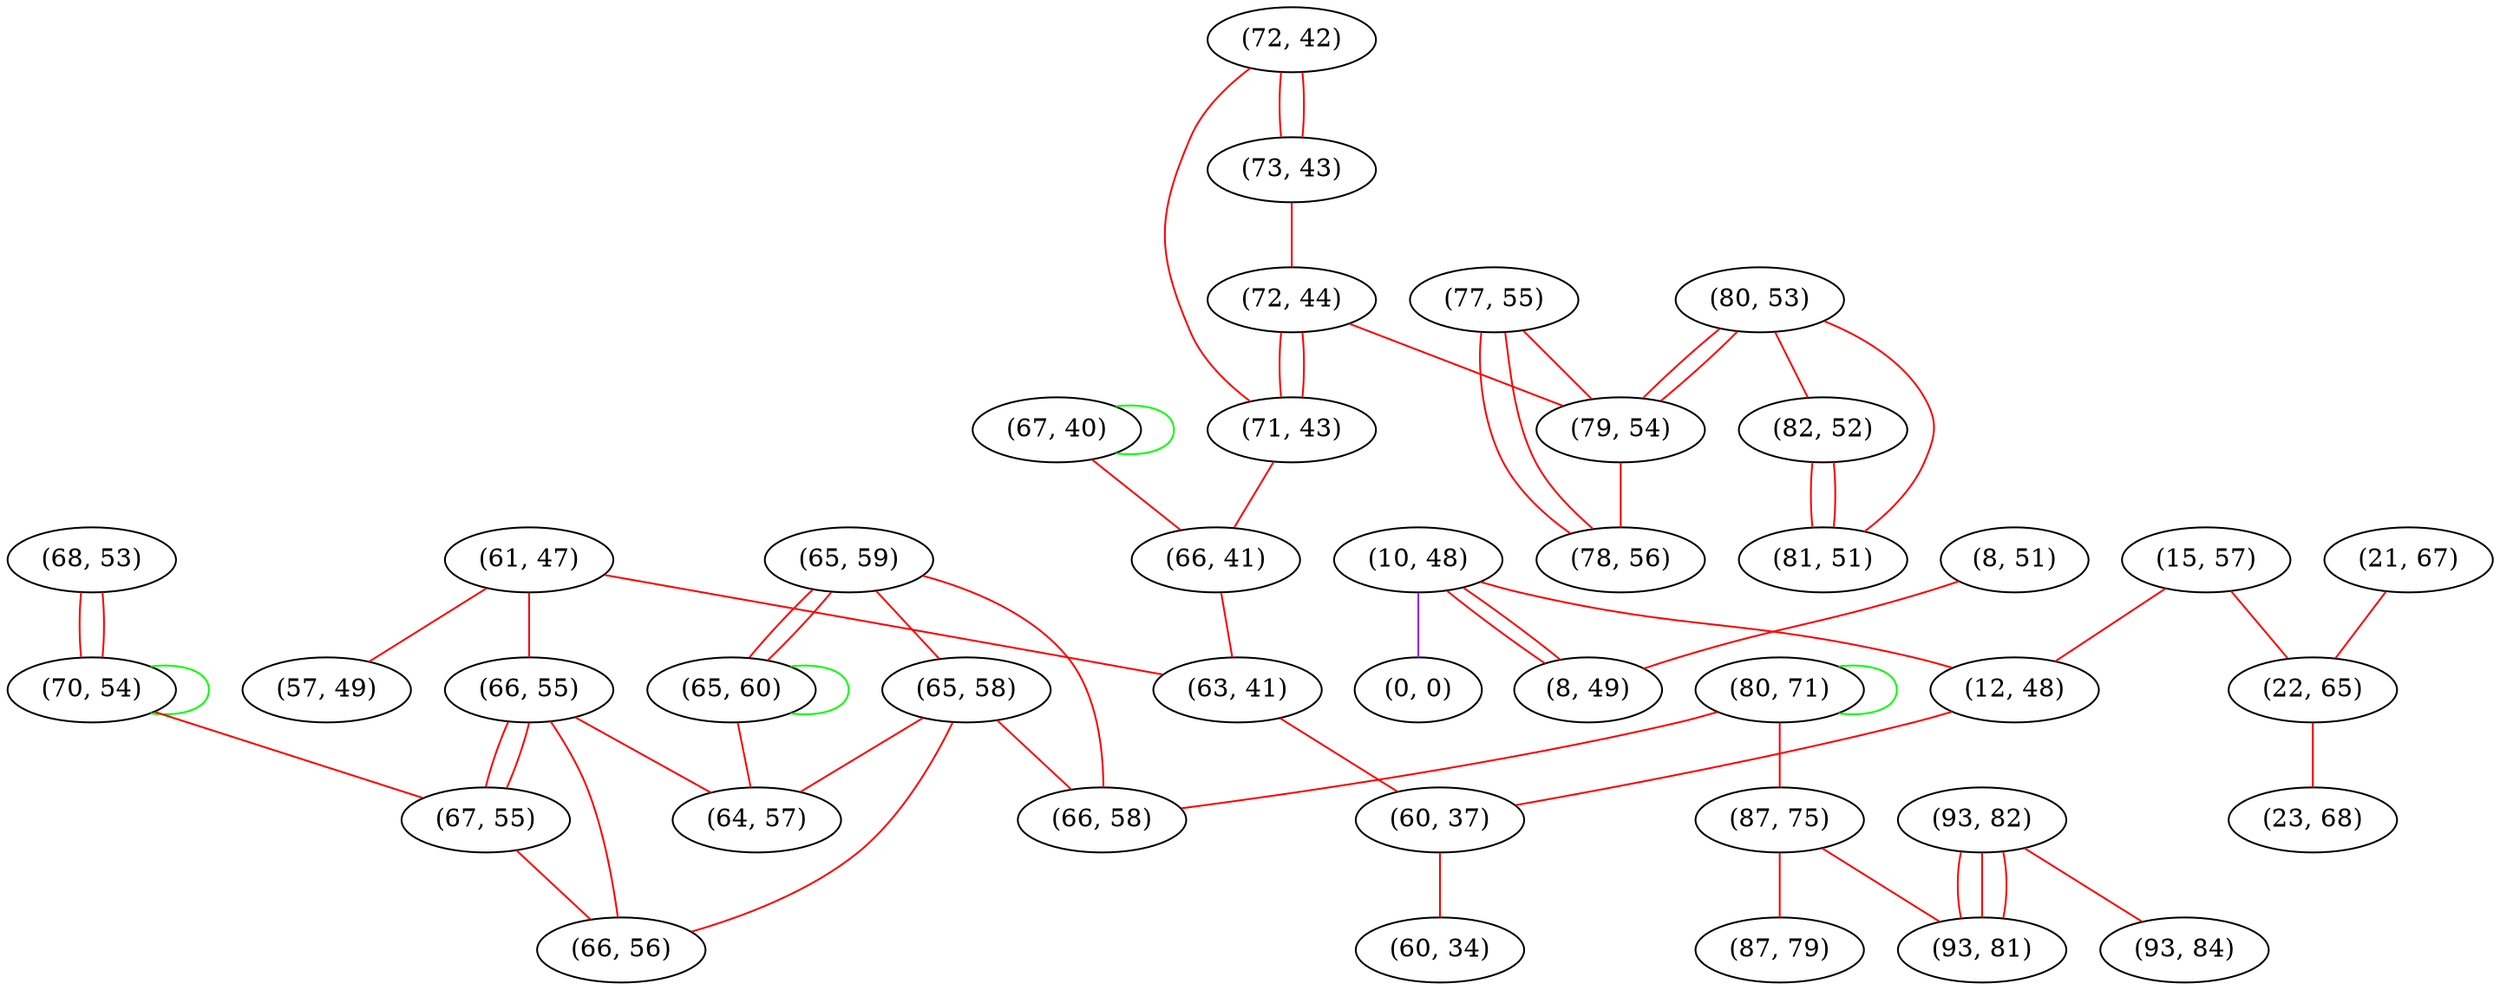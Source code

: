graph "" {
"(10, 48)";
"(65, 59)";
"(72, 42)";
"(67, 40)";
"(73, 43)";
"(68, 53)";
"(61, 47)";
"(80, 71)";
"(93, 82)";
"(57, 49)";
"(15, 57)";
"(65, 58)";
"(87, 75)";
"(72, 44)";
"(0, 0)";
"(21, 67)";
"(8, 51)";
"(80, 53)";
"(87, 79)";
"(12, 48)";
"(71, 43)";
"(22, 65)";
"(66, 58)";
"(23, 68)";
"(93, 81)";
"(77, 55)";
"(66, 41)";
"(63, 41)";
"(66, 55)";
"(65, 60)";
"(70, 54)";
"(82, 52)";
"(60, 37)";
"(79, 54)";
"(81, 51)";
"(64, 57)";
"(67, 55)";
"(93, 84)";
"(78, 56)";
"(60, 34)";
"(8, 49)";
"(66, 56)";
"(10, 48)" -- "(8, 49)"  [color=red, key=0, weight=1];
"(10, 48)" -- "(8, 49)"  [color=red, key=1, weight=1];
"(10, 48)" -- "(0, 0)"  [color=purple, key=0, weight=4];
"(10, 48)" -- "(12, 48)"  [color=red, key=0, weight=1];
"(65, 59)" -- "(65, 58)"  [color=red, key=0, weight=1];
"(65, 59)" -- "(65, 60)"  [color=red, key=0, weight=1];
"(65, 59)" -- "(65, 60)"  [color=red, key=1, weight=1];
"(65, 59)" -- "(66, 58)"  [color=red, key=0, weight=1];
"(72, 42)" -- "(71, 43)"  [color=red, key=0, weight=1];
"(72, 42)" -- "(73, 43)"  [color=red, key=0, weight=1];
"(72, 42)" -- "(73, 43)"  [color=red, key=1, weight=1];
"(67, 40)" -- "(67, 40)"  [color=green, key=0, weight=2];
"(67, 40)" -- "(66, 41)"  [color=red, key=0, weight=1];
"(73, 43)" -- "(72, 44)"  [color=red, key=0, weight=1];
"(68, 53)" -- "(70, 54)"  [color=red, key=0, weight=1];
"(68, 53)" -- "(70, 54)"  [color=red, key=1, weight=1];
"(61, 47)" -- "(66, 55)"  [color=red, key=0, weight=1];
"(61, 47)" -- "(57, 49)"  [color=red, key=0, weight=1];
"(61, 47)" -- "(63, 41)"  [color=red, key=0, weight=1];
"(80, 71)" -- "(87, 75)"  [color=red, key=0, weight=1];
"(80, 71)" -- "(80, 71)"  [color=green, key=0, weight=2];
"(80, 71)" -- "(66, 58)"  [color=red, key=0, weight=1];
"(93, 82)" -- "(93, 81)"  [color=red, key=0, weight=1];
"(93, 82)" -- "(93, 81)"  [color=red, key=1, weight=1];
"(93, 82)" -- "(93, 81)"  [color=red, key=2, weight=1];
"(93, 82)" -- "(93, 84)"  [color=red, key=0, weight=1];
"(15, 57)" -- "(22, 65)"  [color=red, key=0, weight=1];
"(15, 57)" -- "(12, 48)"  [color=red, key=0, weight=1];
"(65, 58)" -- "(64, 57)"  [color=red, key=0, weight=1];
"(65, 58)" -- "(66, 56)"  [color=red, key=0, weight=1];
"(65, 58)" -- "(66, 58)"  [color=red, key=0, weight=1];
"(87, 75)" -- "(93, 81)"  [color=red, key=0, weight=1];
"(87, 75)" -- "(87, 79)"  [color=red, key=0, weight=1];
"(72, 44)" -- "(71, 43)"  [color=red, key=0, weight=1];
"(72, 44)" -- "(71, 43)"  [color=red, key=1, weight=1];
"(72, 44)" -- "(79, 54)"  [color=red, key=0, weight=1];
"(21, 67)" -- "(22, 65)"  [color=red, key=0, weight=1];
"(8, 51)" -- "(8, 49)"  [color=red, key=0, weight=1];
"(80, 53)" -- "(79, 54)"  [color=red, key=0, weight=1];
"(80, 53)" -- "(79, 54)"  [color=red, key=1, weight=1];
"(80, 53)" -- "(81, 51)"  [color=red, key=0, weight=1];
"(80, 53)" -- "(82, 52)"  [color=red, key=0, weight=1];
"(12, 48)" -- "(60, 37)"  [color=red, key=0, weight=1];
"(71, 43)" -- "(66, 41)"  [color=red, key=0, weight=1];
"(22, 65)" -- "(23, 68)"  [color=red, key=0, weight=1];
"(77, 55)" -- "(79, 54)"  [color=red, key=0, weight=1];
"(77, 55)" -- "(78, 56)"  [color=red, key=0, weight=1];
"(77, 55)" -- "(78, 56)"  [color=red, key=1, weight=1];
"(66, 41)" -- "(63, 41)"  [color=red, key=0, weight=1];
"(63, 41)" -- "(60, 37)"  [color=red, key=0, weight=1];
"(66, 55)" -- "(64, 57)"  [color=red, key=0, weight=1];
"(66, 55)" -- "(66, 56)"  [color=red, key=0, weight=1];
"(66, 55)" -- "(67, 55)"  [color=red, key=0, weight=1];
"(66, 55)" -- "(67, 55)"  [color=red, key=1, weight=1];
"(65, 60)" -- "(64, 57)"  [color=red, key=0, weight=1];
"(65, 60)" -- "(65, 60)"  [color=green, key=0, weight=2];
"(70, 54)" -- "(67, 55)"  [color=red, key=0, weight=1];
"(70, 54)" -- "(70, 54)"  [color=green, key=0, weight=2];
"(82, 52)" -- "(81, 51)"  [color=red, key=0, weight=1];
"(82, 52)" -- "(81, 51)"  [color=red, key=1, weight=1];
"(60, 37)" -- "(60, 34)"  [color=red, key=0, weight=1];
"(79, 54)" -- "(78, 56)"  [color=red, key=0, weight=1];
"(67, 55)" -- "(66, 56)"  [color=red, key=0, weight=1];
}
